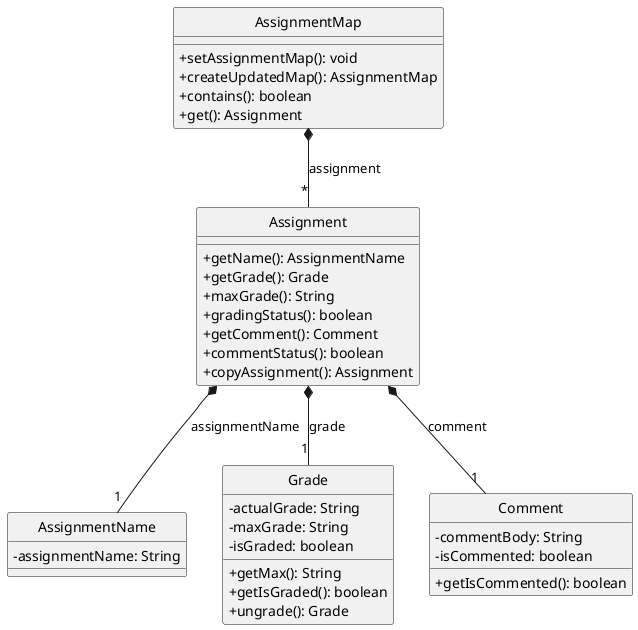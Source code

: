 @startuml
hide circle
skinparam classAttributeIconSize 0

class AssignmentMap {
+setAssignmentMap(): void
+createUpdatedMap(): AssignmentMap
+contains(): boolean
+get(): Assignment
}

class Assignment {
+getName(): AssignmentName
+getGrade(): Grade
+maxGrade(): String
+gradingStatus(): boolean
+getComment(): Comment
+commentStatus(): boolean
+copyAssignment(): Assignment
}

class AssignmentName {
-assignmentName: String
}

class Grade {
-actualGrade: String
-maxGrade: String
-isGraded: boolean
+getMax(): String
+getIsGraded(): boolean
+ungrade(): Grade
}

class Comment {
-commentBody: String
-isCommented: boolean
+getIsCommented(): boolean
}

AssignmentMap *-- "*" Assignment: assignment
Assignment *-- "1" AssignmentName: assignmentName
Assignment *-- "1" Grade: grade
Assignment *-- "1" Comment: comment
@enduml

